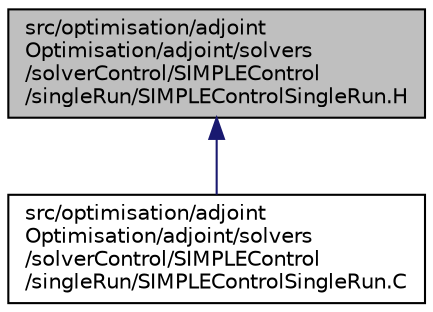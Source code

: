 digraph "src/optimisation/adjointOptimisation/adjoint/solvers/solverControl/SIMPLEControl/singleRun/SIMPLEControlSingleRun.H"
{
  bgcolor="transparent";
  edge [fontname="Helvetica",fontsize="10",labelfontname="Helvetica",labelfontsize="10"];
  node [fontname="Helvetica",fontsize="10",shape=record];
  Node1 [label="src/optimisation/adjoint\lOptimisation/adjoint/solvers\l/solverControl/SIMPLEControl\l/singleRun/SIMPLEControlSingleRun.H",height=0.2,width=0.4,color="black", fillcolor="grey75", style="filled" fontcolor="black"];
  Node1 -> Node2 [dir="back",color="midnightblue",fontsize="10",style="solid",fontname="Helvetica"];
  Node2 [label="src/optimisation/adjoint\lOptimisation/adjoint/solvers\l/solverControl/SIMPLEControl\l/singleRun/SIMPLEControlSingleRun.C",height=0.2,width=0.4,color="black",URL="$SIMPLEControlSingleRun_8C.html"];
}
